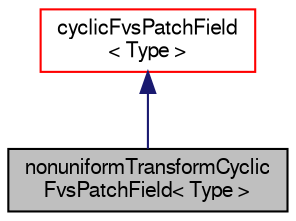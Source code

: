 digraph "nonuniformTransformCyclicFvsPatchField&lt; Type &gt;"
{
  bgcolor="transparent";
  edge [fontname="FreeSans",fontsize="10",labelfontname="FreeSans",labelfontsize="10"];
  node [fontname="FreeSans",fontsize="10",shape=record];
  Node11 [label="nonuniformTransformCyclic\lFvsPatchField\< Type \>",height=0.2,width=0.4,color="black", fillcolor="grey75", style="filled", fontcolor="black"];
  Node12 -> Node11 [dir="back",color="midnightblue",fontsize="10",style="solid",fontname="FreeSans"];
  Node12 [label="cyclicFvsPatchField\l\< Type \>",height=0.2,width=0.4,color="red",URL="$a22382.html",tooltip="Foam::cyclicFvsPatchField. "];
}
